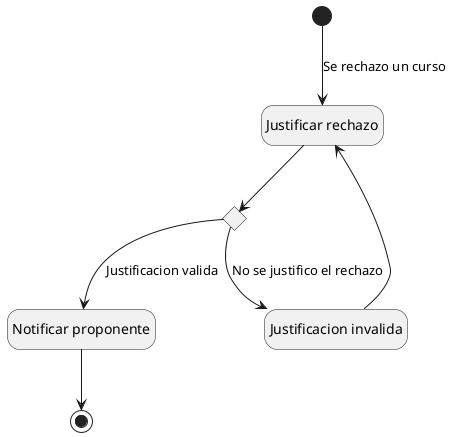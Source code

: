 @startuml
hide empty description
state "Justificar rechazo" as jr
state "Notificar proponente" as np
state "Justificacion invalida" as jv

state c <<choice>> 

[*] --> jr : Se rechazo un curso
jr --> c 
c --> np : Justificacion valida
c --> jv : No se justifico el rechazo
jv --> jr
np --> [*]
@enduml